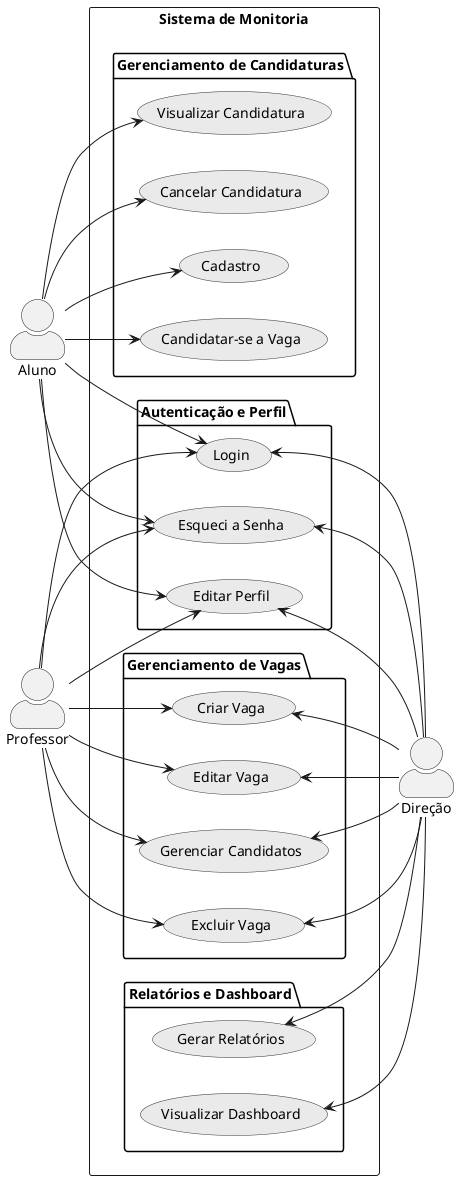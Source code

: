 @startuml
left to right direction
skinparam actorStyle awesome
skinparam usecase {
  BackgroundColor #EAEAEA
  BorderColor #333
}

actor "Aluno" as Aluno
actor "Professor" as Professor
actor "Direção" as Direcao 


rectangle "Sistema de Monitoria" {
package "Autenticação e Perfil" {
    usecase "Login" as UC_Login
  usecase "Esqueci a Senha" as UC_Esqueci
  usecase "Editar Perfil" as UC_EditarPerfil
}
package "Gerenciamento de Candidaturas" {  
  usecase "Cadastro" as UC_Cadastro
  usecase "Candidatar-se a Vaga" as UC_Candidatar
  usecase "Visualizar Candidatura" as UC_Visualizar
  usecase "Cancelar Candidatura" as UC_Cancelar
}
package "Gerenciamento de Vagas" {
  usecase "Criar Vaga" as UC_CriarVaga
  usecase "Editar Vaga" as UC_EditarVaga
  usecase "Gerenciar Candidatos" as UC_Gerenciar
  usecase "Excluir Vaga" as UC_Excluir
}
package "Relatórios e Dashboard" {
  usecase "Gerar Relatórios" as UC_Relatorios
  usecase "Visualizar Dashboard" as UC_Dashboard
}
}
Aluno --> UC_Login
Aluno --> UC_Esqueci
Aluno --> UC_EditarPerfil
Aluno --> UC_Cadastro
Aluno --> UC_Candidatar
Aluno --> UC_Visualizar
Aluno --> UC_Cancelar

Professor --> UC_Login
Professor --> UC_Esqueci
Professor --> UC_EditarPerfil
Professor --> UC_CriarVaga
Professor --> UC_EditarVaga
Professor --> UC_Gerenciar
Professor --> UC_Excluir

UC_Login <-- Direcao
UC_Esqueci <-- Direcao
UC_EditarPerfil <-- Direcao
UC_CriarVaga <-- Direcao
UC_EditarVaga <-- Direcao
UC_Gerenciar <-- Direcao
UC_Excluir <-- Direcao
UC_Dashboard <-- Direcao
UC_Relatorios <-- Direcao
@enduml
